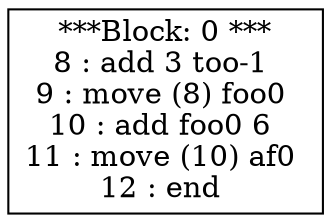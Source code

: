 digraph structs {
0 [shape=record,label="***Block: 0 ***\n8 : add 3 too-1 \n9 : move (8) foo0 \n10 : add foo0 6 \n11 : move (10) af0 \n12 : end \n"]

}
